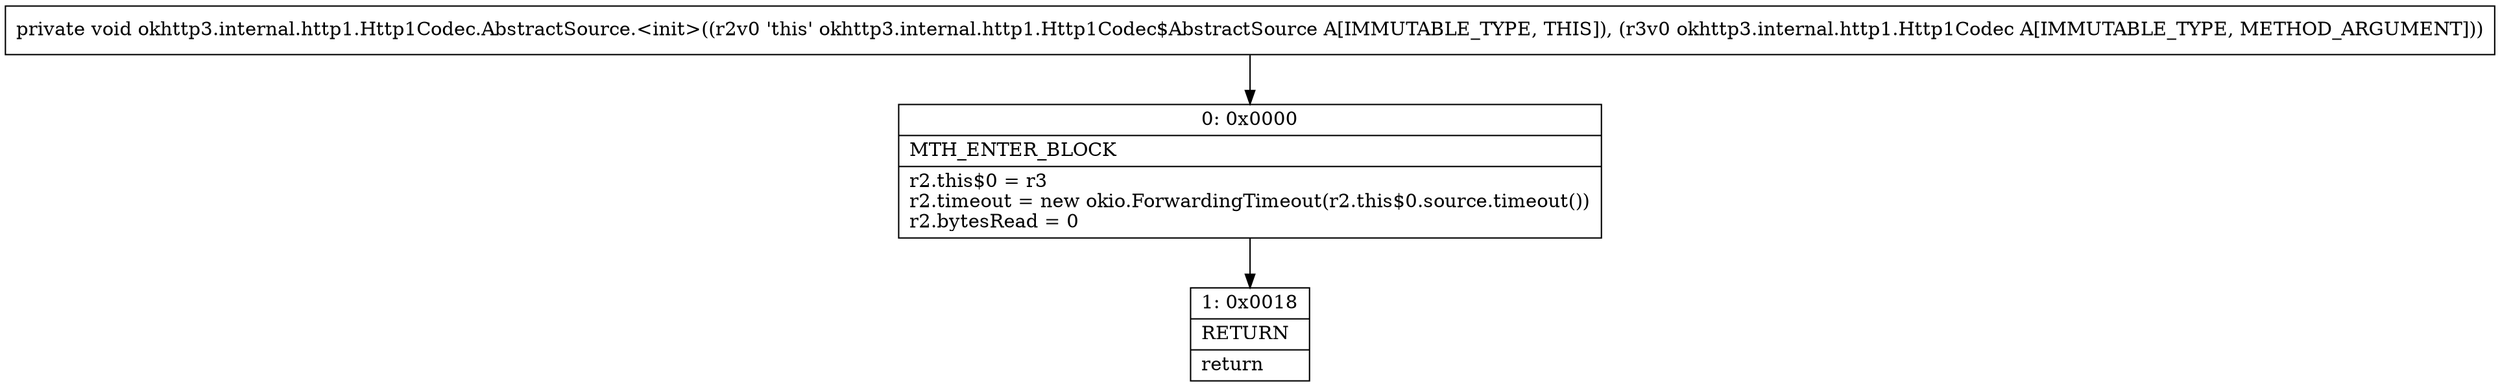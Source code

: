 digraph "CFG forokhttp3.internal.http1.Http1Codec.AbstractSource.\<init\>(Lokhttp3\/internal\/http1\/Http1Codec;)V" {
Node_0 [shape=record,label="{0\:\ 0x0000|MTH_ENTER_BLOCK\l|r2.this$0 = r3\lr2.timeout = new okio.ForwardingTimeout(r2.this$0.source.timeout())\lr2.bytesRead = 0\l}"];
Node_1 [shape=record,label="{1\:\ 0x0018|RETURN\l|return\l}"];
MethodNode[shape=record,label="{private void okhttp3.internal.http1.Http1Codec.AbstractSource.\<init\>((r2v0 'this' okhttp3.internal.http1.Http1Codec$AbstractSource A[IMMUTABLE_TYPE, THIS]), (r3v0 okhttp3.internal.http1.Http1Codec A[IMMUTABLE_TYPE, METHOD_ARGUMENT])) }"];
MethodNode -> Node_0;
Node_0 -> Node_1;
}

